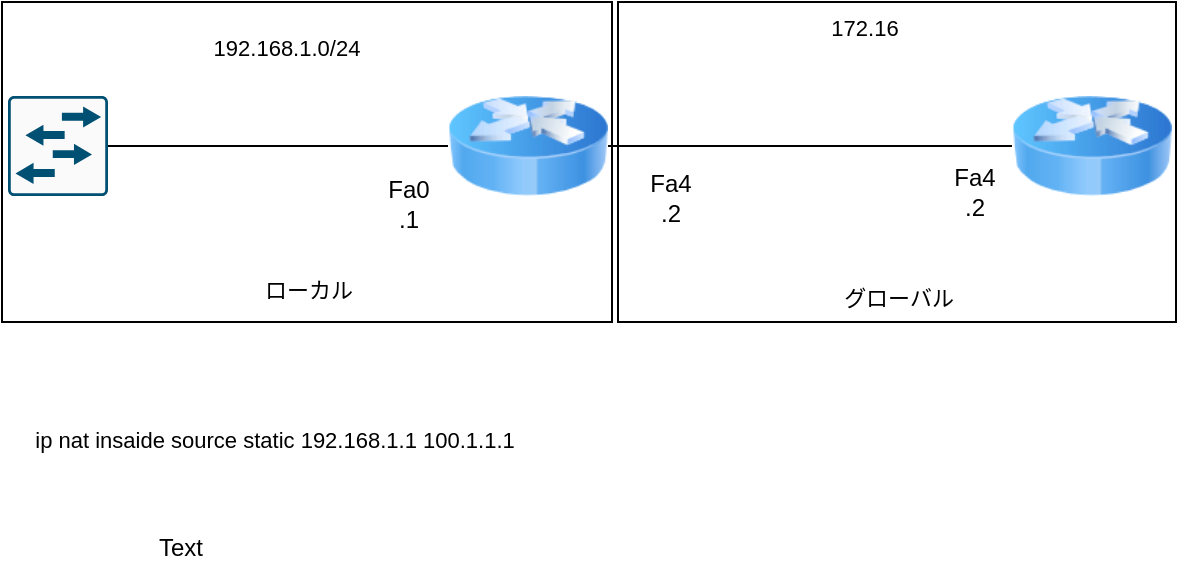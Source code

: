 <mxfile version="21.6.8" type="github">
  <diagram name="ページ1" id="11hUHMy2Wvmy6h9iXee_">
    <mxGraphModel dx="1914" dy="991" grid="0" gridSize="10" guides="1" tooltips="1" connect="1" arrows="1" fold="1" page="1" pageScale="1" pageWidth="827" pageHeight="1169" math="0" shadow="0">
      <root>
        <mxCell id="0" />
        <mxCell id="1" parent="0" />
        <mxCell id="6t2KT0S24o-J1j0MJN2Q-7" value="" style="whiteSpace=wrap;html=1;fontFamily=Helvetica;fontSize=11;fontColor=default;" parent="1" vertex="1">
          <mxGeometry x="334" y="89" width="279" height="160" as="geometry" />
        </mxCell>
        <mxCell id="6t2KT0S24o-J1j0MJN2Q-6" value="" style="whiteSpace=wrap;html=1;fontFamily=Helvetica;fontSize=11;fontColor=default;" parent="1" vertex="1">
          <mxGeometry x="26" y="89" width="305" height="160" as="geometry" />
        </mxCell>
        <mxCell id="6t2KT0S24o-J1j0MJN2Q-1" value="" style="image;html=1;image=img/lib/clip_art/networking/Router_Icon_128x128.png" parent="1" vertex="1">
          <mxGeometry x="249" y="121" width="80" height="80" as="geometry" />
        </mxCell>
        <mxCell id="6t2KT0S24o-J1j0MJN2Q-10" style="edgeStyle=none;shape=connector;rounded=0;orthogonalLoop=1;jettySize=auto;html=1;exitX=0;exitY=0.5;exitDx=0;exitDy=0;entryX=1;entryY=0.5;entryDx=0;entryDy=0;labelBackgroundColor=default;strokeColor=default;fontFamily=Helvetica;fontSize=11;fontColor=default;endArrow=none;endFill=0;" parent="1" source="6t2KT0S24o-J1j0MJN2Q-2" target="6t2KT0S24o-J1j0MJN2Q-1" edge="1">
          <mxGeometry relative="1" as="geometry" />
        </mxCell>
        <mxCell id="6t2KT0S24o-J1j0MJN2Q-2" value="" style="image;html=1;image=img/lib/clip_art/networking/Router_Icon_128x128.png" parent="1" vertex="1">
          <mxGeometry x="531" y="121" width="80" height="80" as="geometry" />
        </mxCell>
        <mxCell id="6t2KT0S24o-J1j0MJN2Q-4" style="rounded=0;orthogonalLoop=1;jettySize=auto;html=1;exitX=1;exitY=0.5;exitDx=0;exitDy=0;exitPerimeter=0;entryX=0;entryY=0.5;entryDx=0;entryDy=0;endArrow=none;endFill=0;" parent="1" source="6t2KT0S24o-J1j0MJN2Q-3" target="6t2KT0S24o-J1j0MJN2Q-1" edge="1">
          <mxGeometry relative="1" as="geometry" />
        </mxCell>
        <mxCell id="6t2KT0S24o-J1j0MJN2Q-3" value="" style="sketch=0;points=[[0.015,0.015,0],[0.985,0.015,0],[0.985,0.985,0],[0.015,0.985,0],[0.25,0,0],[0.5,0,0],[0.75,0,0],[1,0.25,0],[1,0.5,0],[1,0.75,0],[0.75,1,0],[0.5,1,0],[0.25,1,0],[0,0.75,0],[0,0.5,0],[0,0.25,0]];verticalLabelPosition=bottom;html=1;verticalAlign=top;aspect=fixed;align=center;pointerEvents=1;shape=mxgraph.cisco19.rect;prIcon=l2_switch;fillColor=#FAFAFA;strokeColor=#005073;" parent="1" vertex="1">
          <mxGeometry x="29" y="136" width="50" height="50" as="geometry" />
        </mxCell>
        <mxCell id="6t2KT0S24o-J1j0MJN2Q-8" value="グローバル" style="text;html=1;align=center;verticalAlign=middle;resizable=0;points=[];autosize=1;strokeColor=none;fillColor=none;fontSize=11;fontFamily=Helvetica;fontColor=default;" parent="1" vertex="1">
          <mxGeometry x="437" y="224" width="73" height="25" as="geometry" />
        </mxCell>
        <mxCell id="6t2KT0S24o-J1j0MJN2Q-9" value="ローカル" style="text;html=1;align=center;verticalAlign=middle;resizable=0;points=[];autosize=1;strokeColor=none;fillColor=none;fontSize=11;fontFamily=Helvetica;fontColor=default;" parent="1" vertex="1">
          <mxGeometry x="147.5" y="220" width="62" height="25" as="geometry" />
        </mxCell>
        <mxCell id="6t2KT0S24o-J1j0MJN2Q-11" value="ip nat insaide source static 192.168.1.1 100.1.1.1" style="text;html=1;align=center;verticalAlign=middle;resizable=0;points=[];autosize=1;strokeColor=none;fillColor=none;fontSize=11;fontFamily=Helvetica;fontColor=default;" parent="1" vertex="1">
          <mxGeometry x="33" y="295" width="258" height="25" as="geometry" />
        </mxCell>
        <mxCell id="6t2KT0S24o-J1j0MJN2Q-12" value="Fa4&lt;br&gt;.2" style="text;html=1;align=center;verticalAlign=middle;resizable=0;points=[];autosize=1;strokeColor=none;fillColor=none;" parent="1" vertex="1">
          <mxGeometry x="492" y="163" width="39" height="41" as="geometry" />
        </mxCell>
        <mxCell id="6t2KT0S24o-J1j0MJN2Q-13" value="Fa4&lt;br&gt;.2" style="text;html=1;align=center;verticalAlign=middle;resizable=0;points=[];autosize=1;strokeColor=none;fillColor=none;" parent="1" vertex="1">
          <mxGeometry x="340" y="166" width="39" height="41" as="geometry" />
        </mxCell>
        <mxCell id="6t2KT0S24o-J1j0MJN2Q-14" value="Fa0&lt;br&gt;.1" style="text;html=1;align=center;verticalAlign=middle;resizable=0;points=[];autosize=1;strokeColor=none;fillColor=none;" parent="1" vertex="1">
          <mxGeometry x="209.5" y="169" width="39" height="41" as="geometry" />
        </mxCell>
        <mxCell id="6t2KT0S24o-J1j0MJN2Q-15" value="192.168.1.0/24" style="text;html=1;align=center;verticalAlign=middle;resizable=0;points=[];autosize=1;strokeColor=none;fillColor=none;fontSize=11;fontFamily=Helvetica;fontColor=default;" parent="1" vertex="1">
          <mxGeometry x="122" y="99" width="91" height="25" as="geometry" />
        </mxCell>
        <mxCell id="6t2KT0S24o-J1j0MJN2Q-16" value="172.16" style="text;html=1;align=center;verticalAlign=middle;resizable=0;points=[];autosize=1;strokeColor=none;fillColor=none;fontSize=11;fontFamily=Helvetica;fontColor=default;" parent="1" vertex="1">
          <mxGeometry x="431" y="89" width="52" height="25" as="geometry" />
        </mxCell>
        <mxCell id="Qk8CbZLfeeaf7b1cZBqw-1" value="Text" style="text;html=1;align=center;verticalAlign=middle;resizable=0;points=[];autosize=1;strokeColor=none;fillColor=none;" vertex="1" parent="1">
          <mxGeometry x="95" y="349" width="40" height="26" as="geometry" />
        </mxCell>
      </root>
    </mxGraphModel>
  </diagram>
</mxfile>
